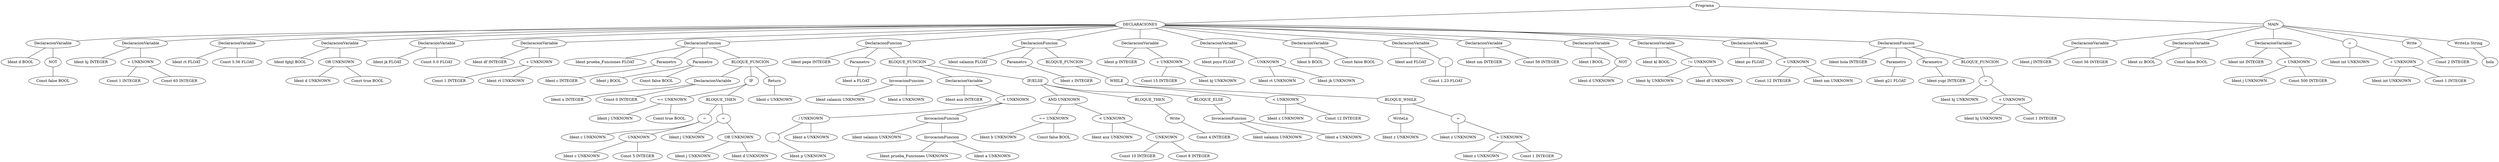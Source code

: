 graph G {1 [label="Programa"]
2 [label="DECLARACIONES"]
1 -- 2
3 [label="DeclaracionVariable"]
2 -- 3
4 [label="Ident d BOOL"]
3 -- 4
5 [label="NOT"]
3 -- 5
6 [label="Const false BOOL"]
5 -- 6
7 [label="DeclaracionVariable"]
2 -- 7
8 [label="Ident hj INTEGER"]
7 -- 8
9 [label="+ UNKNOWN"]
7 -- 9
10 [label="Const 1 INTEGER"]
9 -- 10
11 [label="Const 65 INTEGER"]
9 -- 11
12 [label="DeclaracionVariable"]
2 -- 12
13 [label="Ident rt FLOAT"]
12 -- 13
14 [label="Const 5.56 FLOAT"]
12 -- 14
15 [label="DeclaracionVariable"]
2 -- 15
16 [label="Ident fghjl BOOL"]
15 -- 16
17 [label="OR UNKNOWN"]
15 -- 17
18 [label="Ident d UNKNOWN"]
17 -- 18
19 [label="Const true BOOL"]
17 -- 19
20 [label="DeclaracionVariable"]
2 -- 20
21 [label="Ident jk FLOAT"]
20 -- 21
22 [label="Const 0.0 FLOAT"]
20 -- 22
23 [label="DeclaracionVariable"]
2 -- 23
24 [label="Ident df INTEGER"]
23 -- 24
25 [label="+ UNKNOWN"]
23 -- 25
26 [label="Const 1 INTEGER"]
25 -- 26
27 [label="Ident rt UNKNOWN"]
25 -- 27
28 [label="DeclaracionFuncion"]
2 -- 28
29 [label="Ident prueba_Funciones FLOAT"]
28 -- 29
30 [label="Parametro"]
28 -- 30
31 [label="Ident c INTEGER"]
30 -- 31
32 [label="Parametro"]
28 -- 32
33 [label="Ident j BOOL"]
32 -- 33
34 [label="Const false BOOL"]
32 -- 34
35 [label="BLOQUE_FUNCION"]
28 -- 35
36 [label="DeclaracionVariable"]
35 -- 36
37 [label="Ident x INTEGER"]
36 -- 37
38 [label="Const 0 INTEGER"]
36 -- 38
39 [label="IF"]
35 -- 39
40 [label="== UNKNOWN"]
39 -- 40
41 [label="Ident j UNKNOWN"]
40 -- 41
42 [label="Const true BOOL"]
40 -- 42
43 [label="BLOQUE_THEN"]
39 -- 43
44 [label="="]
43 -- 44
45 [label="Ident c UNKNOWN"]
44 -- 45
46 [label="- UNKNOWN"]
44 -- 46
47 [label="Ident c UNKNOWN"]
46 -- 47
48 [label="Const 5 INTEGER"]
46 -- 48
49 [label="="]
43 -- 49
50 [label="Ident j UNKNOWN"]
49 -- 50
51 [label="OR UNKNOWN"]
49 -- 51
52 [label="Ident j UNKNOWN"]
51 -- 52
53 [label="Ident d UNKNOWN"]
51 -- 53
54 [label="Return"]
35 -- 54
55 [label="Ident c UNKNOWN"]
54 -- 55
56 [label="DeclaracionFuncion"]
2 -- 56
57 [label="Ident pepe INTEGER"]
56 -- 57
58 [label="Parametro"]
56 -- 58
59 [label="Ident a FLOAT"]
58 -- 59
60 [label="BLOQUE_FUNCION"]
56 -- 60
61 [label="InvocacionFuncion"]
60 -- 61
62 [label="Ident salamin UNKNOWN"]
61 -- 62
63 [label="Ident a UNKNOWN"]
61 -- 63
64 [label="DeclaracionVariable"]
60 -- 64
65 [label="Ident aux INTEGER"]
64 -- 65
66 [label="+ UNKNOWN"]
64 -- 66
67 [label="/ UNKNOWN"]
66 -- 67
68 [label="-"]
67 -- 68
69 [label="Ident p UNKNOWN"]
68 -- 69
70 [label="Ident a UNKNOWN"]
67 -- 70
71 [label="InvocacionFuncion"]
66 -- 71
72 [label="Ident salamin UNKNOWN"]
71 -- 72
73 [label="InvocacionFuncion"]
71 -- 73
74 [label="Ident prueba_Funciones UNKNOWN"]
73 -- 74
75 [label="Ident a UNKNOWN"]
73 -- 75
76 [label="IF/ELSE"]
60 -- 76
77 [label="AND UNKNOWN"]
76 -- 77
78 [label="== UNKNOWN"]
77 -- 78
79 [label="Ident b UNKNOWN"]
78 -- 79
80 [label="Const false BOOL"]
78 -- 80
81 [label="< UNKNOWN"]
77 -- 81
82 [label="Ident aux UNKNOWN"]
81 -- 82
83 [label="- UNKNOWN"]
81 -- 83
84 [label="Const 10 INTEGER"]
83 -- 84
85 [label="Const 8 INTEGER"]
83 -- 85
86 [label="BLOQUE_THEN"]
76 -- 86
87 [label="Write"]
86 -- 87
88 [label="Const 4 INTEGER"]
87 -- 88
89 [label="BLOQUE_ELSE"]
76 -- 89
90 [label="InvocacionFuncion"]
89 -- 90
91 [label="Ident salamin UNKNOWN"]
90 -- 91
92 [label="Ident a UNKNOWN"]
90 -- 92
93 [label="DeclaracionFuncion"]
2 -- 93
94 [label="Ident salamin FLOAT"]
93 -- 94
95 [label="Parametro"]
93 -- 95
96 [label="Ident z INTEGER"]
95 -- 96
97 [label="BLOQUE_FUNCION"]
93 -- 97
98 [label="WHILE"]
97 -- 98
99 [label="< UNKNOWN"]
98 -- 99
100 [label="Ident z UNKNOWN"]
99 -- 100
101 [label="Const 12 INTEGER"]
99 -- 101
102 [label="BLOQUE_WHILE"]
98 -- 102
103 [label="WriteLn"]
102 -- 103
104 [label="Ident z UNKNOWN"]
103 -- 104
105 [label="="]
102 -- 105
106 [label="Ident z UNKNOWN"]
105 -- 106
107 [label="+ UNKNOWN"]
105 -- 107
108 [label="Ident z UNKNOWN"]
107 -- 108
109 [label="Const 1 INTEGER"]
107 -- 109
110 [label="DeclaracionVariable"]
2 -- 110
111 [label="Ident p INTEGER"]
110 -- 111
112 [label="+ UNKNOWN"]
110 -- 112
113 [label="Const 15 INTEGER"]
112 -- 113
114 [label="Ident hj UNKNOWN"]
112 -- 114
115 [label="DeclaracionVariable"]
2 -- 115
116 [label="Ident poyo FLOAT"]
115 -- 116
117 [label="- UNKNOWN"]
115 -- 117
118 [label="Ident rt UNKNOWN"]
117 -- 118
119 [label="Ident jk UNKNOWN"]
117 -- 119
120 [label="DeclaracionVariable"]
2 -- 120
121 [label="Ident b BOOL"]
120 -- 121
122 [label="Const false BOOL"]
120 -- 122
123 [label="DeclaracionVariable"]
2 -- 123
124 [label="Ident asd FLOAT"]
123 -- 124
125 [label="-"]
123 -- 125
126 [label="Const 1.23 FLOAT"]
125 -- 126
127 [label="DeclaracionVariable"]
2 -- 127
128 [label="Ident nm INTEGER"]
127 -- 128
129 [label="Const 56 INTEGER"]
127 -- 129
130 [label="DeclaracionVariable"]
2 -- 130
131 [label="Ident l BOOL"]
130 -- 131
132 [label="NOT"]
130 -- 132
133 [label="Ident d UNKNOWN"]
132 -- 133
134 [label="DeclaracionVariable"]
2 -- 134
135 [label="Ident kl BOOL"]
134 -- 135
136 [label="!= UNKNOWN"]
134 -- 136
137 [label="Ident hj UNKNOWN"]
136 -- 137
138 [label="Ident df UNKNOWN"]
136 -- 138
139 [label="DeclaracionVariable"]
2 -- 139
140 [label="Ident po FLOAT"]
139 -- 140
141 [label="+ UNKNOWN"]
139 -- 141
142 [label="Const 12 INTEGER"]
141 -- 142
143 [label="Ident nm UNKNOWN"]
141 -- 143
144 [label="DeclaracionFuncion"]
2 -- 144
145 [label="Ident hola INTEGER"]
144 -- 145
146 [label="Parametro"]
144 -- 146
147 [label="Ident g21 FLOAT"]
146 -- 147
148 [label="Parametro"]
144 -- 148
149 [label="Ident yupi INTEGER"]
148 -- 149
150 [label="BLOQUE_FUNCION"]
144 -- 150
151 [label="="]
150 -- 151
152 [label="Ident hj UNKNOWN"]
151 -- 152
153 [label="+ UNKNOWN"]
151 -- 153
154 [label="Ident hj UNKNOWN"]
153 -- 154
155 [label="Const 1 INTEGER"]
153 -- 155
156 [label="MAIN"]
1 -- 156
157 [label="DeclaracionVariable"]
156 -- 157
158 [label="Ident j INTEGER"]
157 -- 158
159 [label="Const 56 INTEGER"]
157 -- 159
160 [label="DeclaracionVariable"]
156 -- 160
161 [label="Ident zz BOOL"]
160 -- 161
162 [label="Const false BOOL"]
160 -- 162
163 [label="DeclaracionVariable"]
156 -- 163
164 [label="Ident int INTEGER"]
163 -- 164
165 [label="+ UNKNOWN"]
163 -- 165
166 [label="Ident j UNKNOWN"]
165 -- 166
167 [label="Const 500 INTEGER"]
165 -- 167
168 [label="="]
156 -- 168
169 [label="Ident int UNKNOWN"]
168 -- 169
170 [label="+ UNKNOWN"]
168 -- 170
171 [label="Ident int UNKNOWN"]
170 -- 171
172 [label="Const 1 INTEGER"]
170 -- 172
173 [label="Write"]
156 -- 173
174 [label="Const 2 INTEGER"]
173 -- 174
175 [label="WriteLn String"]
156 -- 175
176 [label="hola"]
175 -- 176
}
